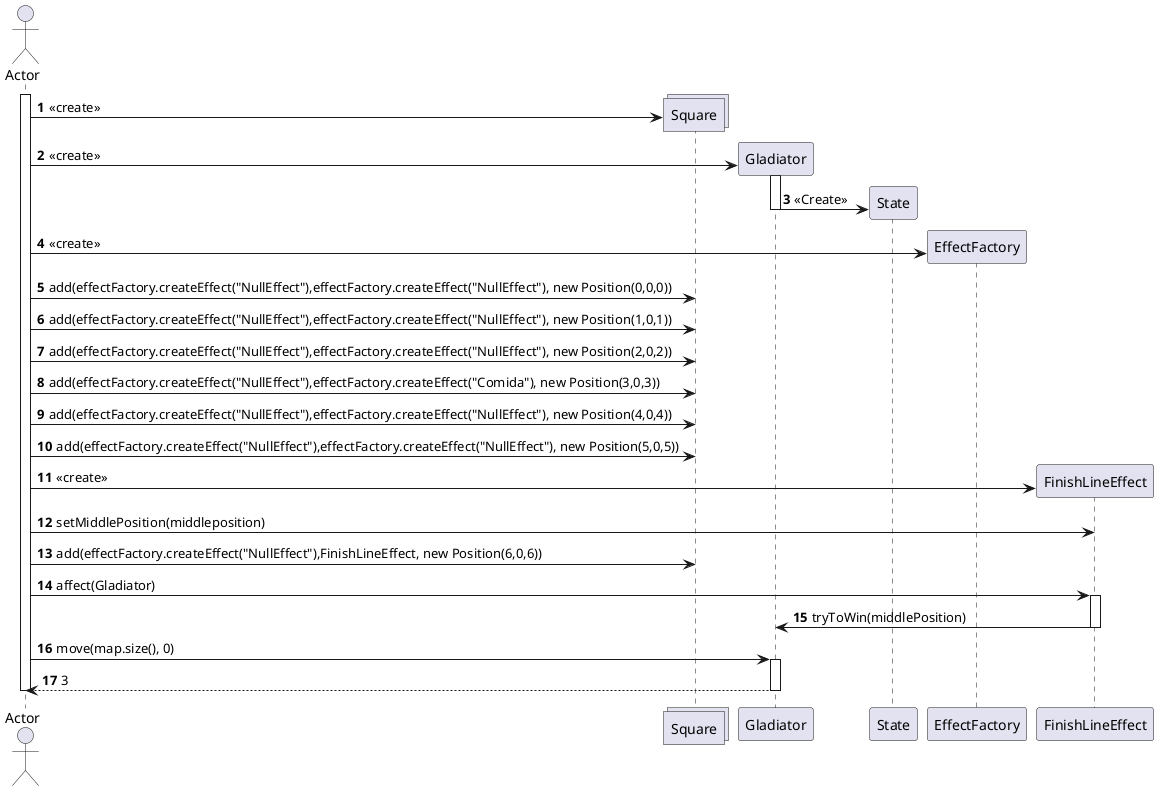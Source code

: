@startuml
autonumber
actor Actor
activate Actor
create collections Square
Actor -> Square: <<create>>

create  Gladiator
Actor -> Gladiator: <<create>>
activate Gladiator
    create State
    Gladiator -> State : <<Create>> 
deactivate Gladiator

create EffectFactory
Actor -> EffectFactory: <<create>>
Actor -> Square: add(effectFactory.createEffect("NullEffect"),effectFactory.createEffect("NullEffect"), new Position(0,0,0))
Actor -> Square: add(effectFactory.createEffect("NullEffect"),effectFactory.createEffect("NullEffect"), new Position(1,0,1))
Actor -> Square: add(effectFactory.createEffect("NullEffect"),effectFactory.createEffect("NullEffect"), new Position(2,0,2))
Actor -> Square: add(effectFactory.createEffect("NullEffect"),effectFactory.createEffect("Comida"), new Position(3,0,3))
Actor -> Square: add(effectFactory.createEffect("NullEffect"),effectFactory.createEffect("NullEffect"), new Position(4,0,4))
Actor -> Square: add(effectFactory.createEffect("NullEffect"),effectFactory.createEffect("NullEffect"), new Position(5,0,5))

create FinishLineEffect
Actor -> FinishLineEffect: <<create>>
Actor -> FinishLineEffect: setMiddlePosition(middleposition)
Actor -> Square: add(effectFactory.createEffect("NullEffect"),FinishLineEffect, new Position(6,0,6))

Actor -> FinishLineEffect: affect(Gladiator)
activate FinishLineEffect
    FinishLineEffect -> Gladiator: tryToWin(middlePosition)
deactivate FinishLineEffect

Actor -> Gladiator: move(map.size(), 0)
activate Gladiator
    Gladiator --> Actor: 3
deactivate Gladiator
deactivate Actor
@enduml